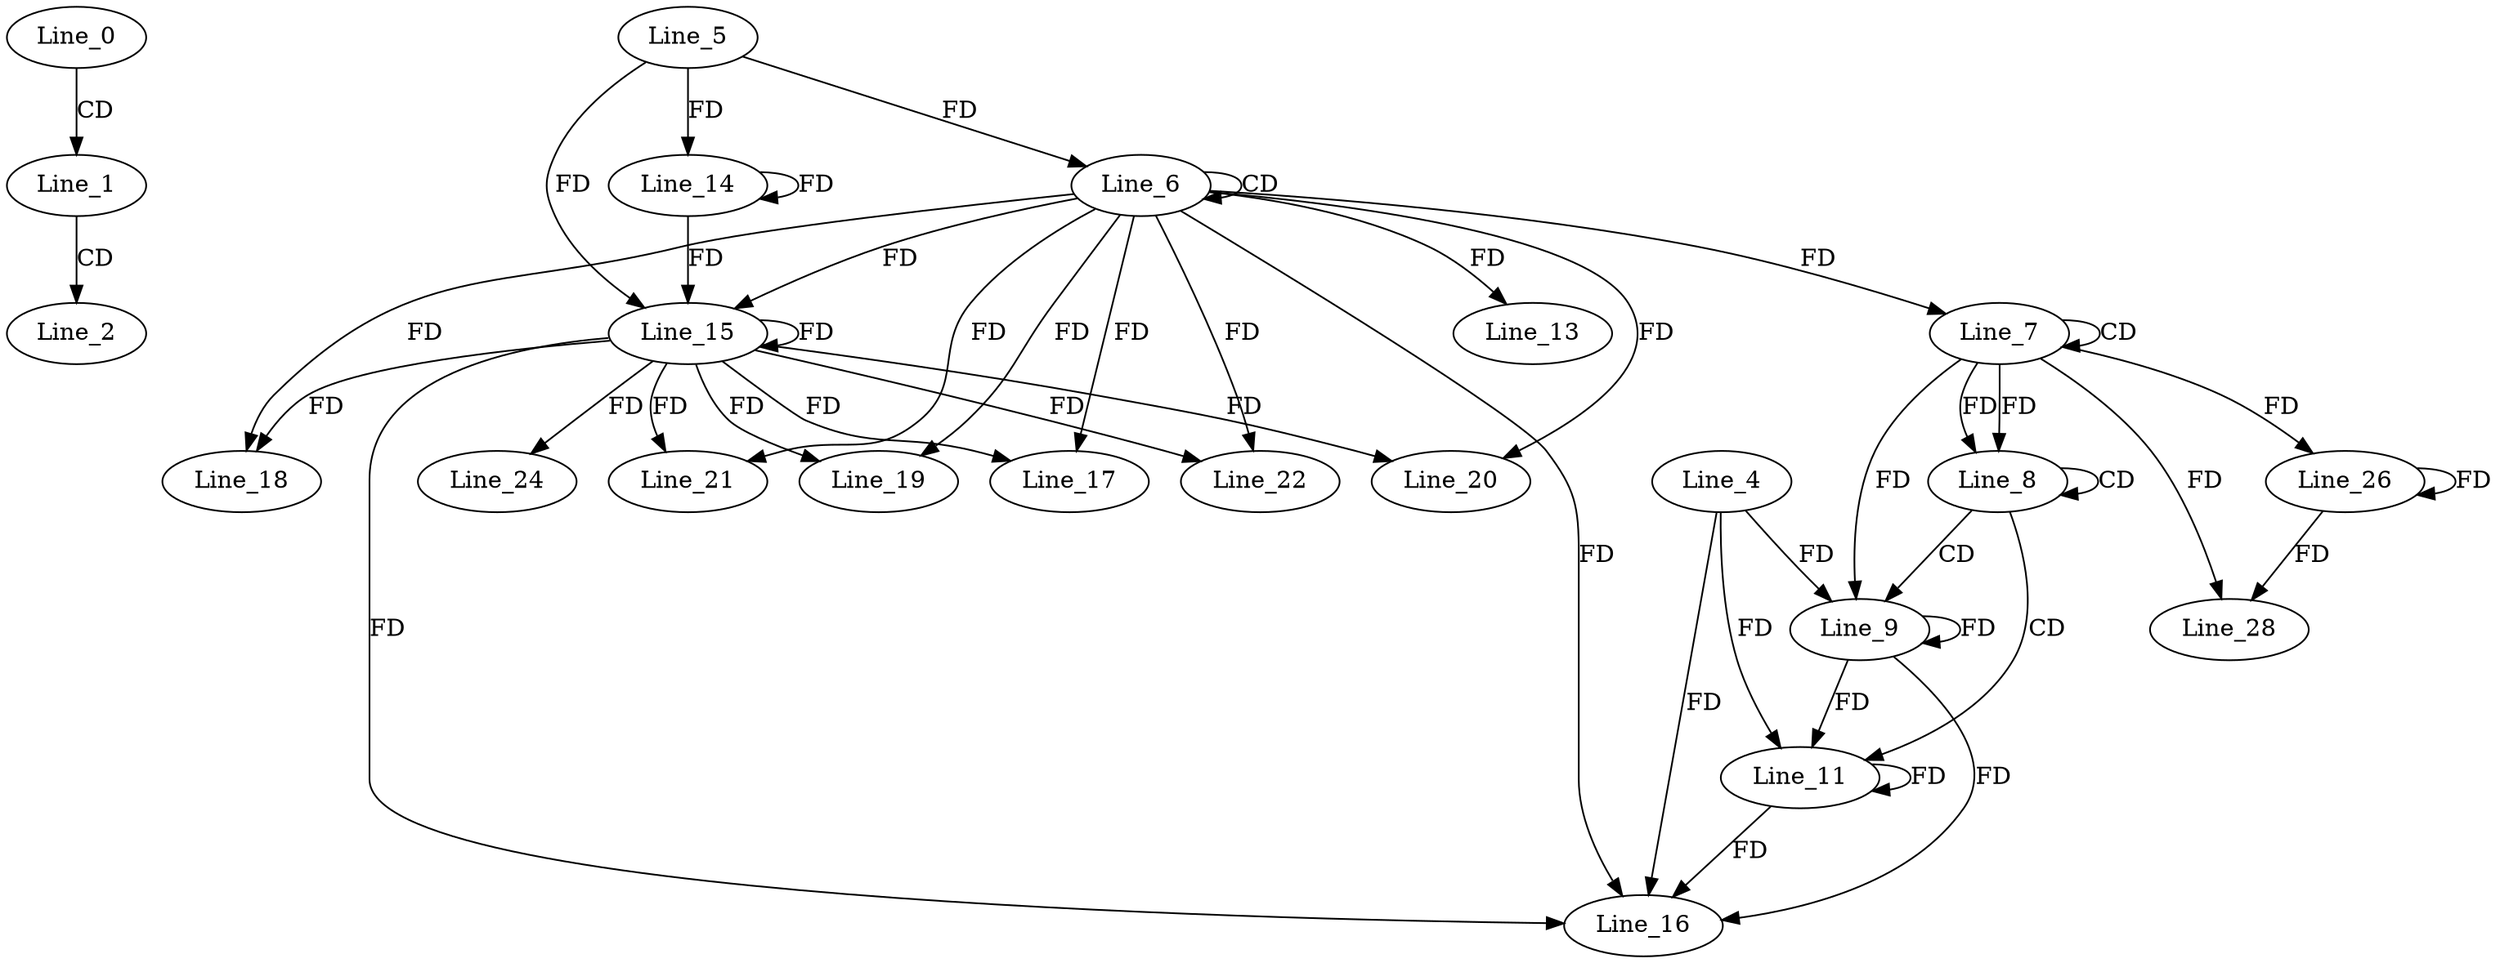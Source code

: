 digraph G {
  Line_0;
  Line_1;
  Line_2;
  Line_6;
  Line_6;
  Line_5;
  Line_7;
  Line_7;
  Line_8;
  Line_8;
  Line_9;
  Line_4;
  Line_9;
  Line_11;
  Line_13;
  Line_14;
  Line_15;
  Line_15;
  Line_16;
  Line_17;
  Line_18;
  Line_19;
  Line_20;
  Line_21;
  Line_22;
  Line_24;
  Line_26;
  Line_26;
  Line_28;
  Line_0 -> Line_1 [ label="CD" ];
  Line_1 -> Line_2 [ label="CD" ];
  Line_6 -> Line_6 [ label="CD" ];
  Line_5 -> Line_6 [ label="FD" ];
  Line_7 -> Line_7 [ label="CD" ];
  Line_6 -> Line_7 [ label="FD" ];
  Line_7 -> Line_8 [ label="FD" ];
  Line_8 -> Line_8 [ label="CD" ];
  Line_7 -> Line_8 [ label="FD" ];
  Line_8 -> Line_9 [ label="CD" ];
  Line_4 -> Line_9 [ label="FD" ];
  Line_9 -> Line_9 [ label="FD" ];
  Line_7 -> Line_9 [ label="FD" ];
  Line_8 -> Line_11 [ label="CD" ];
  Line_4 -> Line_11 [ label="FD" ];
  Line_9 -> Line_11 [ label="FD" ];
  Line_11 -> Line_11 [ label="FD" ];
  Line_6 -> Line_13 [ label="FD" ];
  Line_5 -> Line_14 [ label="FD" ];
  Line_14 -> Line_14 [ label="FD" ];
  Line_6 -> Line_15 [ label="FD" ];
  Line_15 -> Line_15 [ label="FD" ];
  Line_5 -> Line_15 [ label="FD" ];
  Line_14 -> Line_15 [ label="FD" ];
  Line_6 -> Line_16 [ label="FD" ];
  Line_15 -> Line_16 [ label="FD" ];
  Line_4 -> Line_16 [ label="FD" ];
  Line_9 -> Line_16 [ label="FD" ];
  Line_11 -> Line_16 [ label="FD" ];
  Line_6 -> Line_17 [ label="FD" ];
  Line_15 -> Line_17 [ label="FD" ];
  Line_6 -> Line_18 [ label="FD" ];
  Line_15 -> Line_18 [ label="FD" ];
  Line_6 -> Line_19 [ label="FD" ];
  Line_15 -> Line_19 [ label="FD" ];
  Line_6 -> Line_20 [ label="FD" ];
  Line_15 -> Line_20 [ label="FD" ];
  Line_6 -> Line_21 [ label="FD" ];
  Line_15 -> Line_21 [ label="FD" ];
  Line_6 -> Line_22 [ label="FD" ];
  Line_15 -> Line_22 [ label="FD" ];
  Line_15 -> Line_24 [ label="FD" ];
  Line_7 -> Line_26 [ label="FD" ];
  Line_26 -> Line_26 [ label="FD" ];
  Line_7 -> Line_28 [ label="FD" ];
  Line_26 -> Line_28 [ label="FD" ];
}
